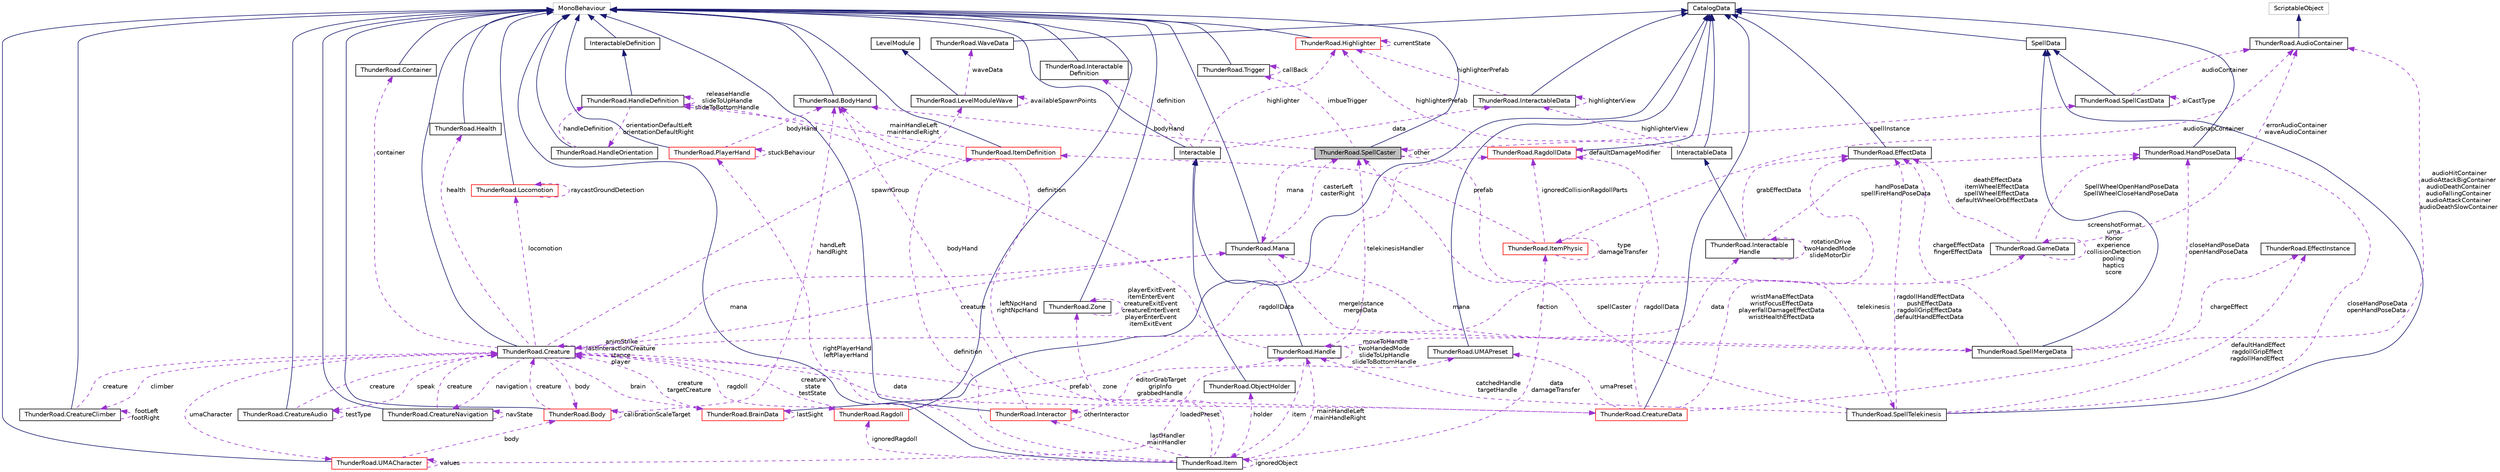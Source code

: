 digraph "ThunderRoad.SpellCaster"
{
 // LATEX_PDF_SIZE
  edge [fontname="Helvetica",fontsize="10",labelfontname="Helvetica",labelfontsize="10"];
  node [fontname="Helvetica",fontsize="10",shape=record];
  Node1 [label="ThunderRoad.SpellCaster",height=0.2,width=0.4,color="black", fillcolor="grey75", style="filled", fontcolor="black",tooltip="Class SpellCaster. Implements the UnityEngine.MonoBehaviour"];
  Node2 -> Node1 [dir="back",color="midnightblue",fontsize="10",style="solid",fontname="Helvetica"];
  Node2 [label="MonoBehaviour",height=0.2,width=0.4,color="grey75", fillcolor="white", style="filled",tooltip=" "];
  Node3 -> Node1 [dir="back",color="darkorchid3",fontsize="10",style="dashed",label=" telekinesis" ,fontname="Helvetica"];
  Node3 [label="ThunderRoad.SpellTelekinesis",height=0.2,width=0.4,color="black", fillcolor="white", style="filled",URL="$class_thunder_road_1_1_spell_telekinesis.html",tooltip="Class SpellTelekinesis. Implements the ThunderRoad.SpellData"];
  Node4 -> Node3 [dir="back",color="midnightblue",fontsize="10",style="solid",fontname="Helvetica"];
  Node4 [label="SpellData",height=0.2,width=0.4,color="black", fillcolor="white", style="filled",URL="$class_thunder_road_1_1_spell_data.html",tooltip="Class SpellData. Implements the ThunderRoad.CatalogData"];
  Node5 -> Node4 [dir="back",color="midnightblue",fontsize="10",style="solid",fontname="Helvetica"];
  Node5 [label="CatalogData",height=0.2,width=0.4,color="black", fillcolor="white", style="filled",URL="$class_thunder_road_1_1_catalog_data.html",tooltip="Class CatalogData."];
  Node6 -> Node3 [dir="back",color="darkorchid3",fontsize="10",style="dashed",label=" ragdollHandEffectData\npushEffectData\nragdollGripEffectData\ndefaultHandEffectData" ,fontname="Helvetica"];
  Node6 [label="ThunderRoad.EffectData",height=0.2,width=0.4,color="black", fillcolor="white", style="filled",URL="$class_thunder_road_1_1_effect_data.html",tooltip="Class EffectData. Implements the ThunderRoad.CatalogData"];
  Node5 -> Node6 [dir="back",color="midnightblue",fontsize="10",style="solid",fontname="Helvetica"];
  Node7 -> Node3 [dir="back",color="darkorchid3",fontsize="10",style="dashed",label=" closeHandPoseData\nopenHandPoseData" ,fontname="Helvetica"];
  Node7 [label="ThunderRoad.HandPoseData",height=0.2,width=0.4,color="black", fillcolor="white", style="filled",URL="$class_thunder_road_1_1_hand_pose_data.html",tooltip="Class HandPoseData. Implements the ThunderRoad.CatalogData"];
  Node5 -> Node7 [dir="back",color="midnightblue",fontsize="10",style="solid",fontname="Helvetica"];
  Node1 -> Node3 [dir="back",color="darkorchid3",fontsize="10",style="dashed",label=" spellCaster" ,fontname="Helvetica"];
  Node8 -> Node3 [dir="back",color="darkorchid3",fontsize="10",style="dashed",label=" catchedHandle\ntargetHandle" ,fontname="Helvetica"];
  Node8 [label="ThunderRoad.Handle",height=0.2,width=0.4,color="black", fillcolor="white", style="filled",URL="$class_thunder_road_1_1_handle.html",tooltip="Class Handle. Implements the ThunderRoad.Interactable"];
  Node9 -> Node8 [dir="back",color="midnightblue",fontsize="10",style="solid",fontname="Helvetica"];
  Node9 [label="Interactable",height=0.2,width=0.4,color="black", fillcolor="white", style="filled",URL="$class_thunder_road_1_1_interactable.html",tooltip="Class Interactable. Implements the UnityEngine.MonoBehaviour"];
  Node2 -> Node9 [dir="back",color="midnightblue",fontsize="10",style="solid",fontname="Helvetica"];
  Node10 -> Node9 [dir="back",color="darkorchid3",fontsize="10",style="dashed",label=" highlighter" ,fontname="Helvetica"];
  Node10 [label="ThunderRoad.Highlighter",height=0.2,width=0.4,color="red", fillcolor="white", style="filled",URL="$class_thunder_road_1_1_highlighter.html",tooltip="Class Highlighter. Implements the UnityEngine.MonoBehaviour"];
  Node2 -> Node10 [dir="back",color="midnightblue",fontsize="10",style="solid",fontname="Helvetica"];
  Node10 -> Node10 [dir="back",color="darkorchid3",fontsize="10",style="dashed",label=" currentState" ,fontname="Helvetica"];
  Node13 -> Node9 [dir="back",color="darkorchid3",fontsize="10",style="dashed",label=" data" ,fontname="Helvetica"];
  Node13 [label="ThunderRoad.InteractableData",height=0.2,width=0.4,color="black", fillcolor="white", style="filled",URL="$class_thunder_road_1_1_interactable_data.html",tooltip="Class InteractableData. Implements the ThunderRoad.CatalogData"];
  Node5 -> Node13 [dir="back",color="midnightblue",fontsize="10",style="solid",fontname="Helvetica"];
  Node10 -> Node13 [dir="back",color="darkorchid3",fontsize="10",style="dashed",label=" highlighterPrefab" ,fontname="Helvetica"];
  Node13 -> Node13 [dir="back",color="darkorchid3",fontsize="10",style="dashed",label=" highlighterView" ,fontname="Helvetica"];
  Node14 -> Node9 [dir="back",color="darkorchid3",fontsize="10",style="dashed",label=" definition" ,fontname="Helvetica"];
  Node14 [label="ThunderRoad.Interactable\lDefinition",height=0.2,width=0.4,color="black", fillcolor="white", style="filled",URL="$class_thunder_road_1_1_interactable_definition.html",tooltip="Class InteractableDefinition. Implements the UnityEngine.MonoBehaviour"];
  Node2 -> Node14 [dir="back",color="midnightblue",fontsize="10",style="solid",fontname="Helvetica"];
  Node15 -> Node8 [dir="back",color="darkorchid3",fontsize="10",style="dashed",label=" definition" ,fontname="Helvetica"];
  Node15 [label="ThunderRoad.HandleDefinition",height=0.2,width=0.4,color="black", fillcolor="white", style="filled",URL="$class_thunder_road_1_1_handle_definition.html",tooltip="Class HandleDefinition. Implements the ThunderRoad.InteractableDefinition"];
  Node16 -> Node15 [dir="back",color="midnightblue",fontsize="10",style="solid",fontname="Helvetica"];
  Node16 [label="InteractableDefinition",height=0.2,width=0.4,color="black", fillcolor="white", style="filled",URL="$class_thunder_road_1_1_interactable_definition.html",tooltip="Class InteractableDefinition. Implements the UnityEngine.MonoBehaviour"];
  Node2 -> Node16 [dir="back",color="midnightblue",fontsize="10",style="solid",fontname="Helvetica"];
  Node17 -> Node15 [dir="back",color="darkorchid3",fontsize="10",style="dashed",label=" orientationDefaultLeft\norientationDefaultRight" ,fontname="Helvetica"];
  Node17 [label="ThunderRoad.HandleOrientation",height=0.2,width=0.4,color="black", fillcolor="white", style="filled",URL="$class_thunder_road_1_1_handle_orientation.html",tooltip="Class HandleOrientation. Implements the UnityEngine.MonoBehaviour"];
  Node2 -> Node17 [dir="back",color="midnightblue",fontsize="10",style="solid",fontname="Helvetica"];
  Node15 -> Node17 [dir="back",color="darkorchid3",fontsize="10",style="dashed",label=" handleDefinition" ,fontname="Helvetica"];
  Node15 -> Node15 [dir="back",color="darkorchid3",fontsize="10",style="dashed",label=" releaseHandle\nslideToUpHandle\nslideToBottomHandle" ,fontname="Helvetica"];
  Node18 -> Node8 [dir="back",color="darkorchid3",fontsize="10",style="dashed",label=" data" ,fontname="Helvetica"];
  Node18 [label="ThunderRoad.Interactable\lHandle",height=0.2,width=0.4,color="black", fillcolor="white", style="filled",URL="$class_thunder_road_1_1_interactable_handle.html",tooltip="Class InteractableHandle. Implements the ThunderRoad.InteractableData"];
  Node19 -> Node18 [dir="back",color="midnightblue",fontsize="10",style="solid",fontname="Helvetica"];
  Node19 [label="InteractableData",height=0.2,width=0.4,color="black", fillcolor="white", style="filled",URL="$class_thunder_road_1_1_interactable_data.html",tooltip="Class InteractableData. Implements the ThunderRoad.CatalogData"];
  Node5 -> Node19 [dir="back",color="midnightblue",fontsize="10",style="solid",fontname="Helvetica"];
  Node10 -> Node19 [dir="back",color="darkorchid3",fontsize="10",style="dashed",label=" highlighterPrefab" ,fontname="Helvetica"];
  Node13 -> Node19 [dir="back",color="darkorchid3",fontsize="10",style="dashed",label=" highlighterView" ,fontname="Helvetica"];
  Node6 -> Node18 [dir="back",color="darkorchid3",fontsize="10",style="dashed",label=" grabEffectData" ,fontname="Helvetica"];
  Node18 -> Node18 [dir="back",color="darkorchid3",fontsize="10",style="dashed",label=" rotationDrive\ntwoHandedMode\nslideMotorDir" ,fontname="Helvetica"];
  Node7 -> Node18 [dir="back",color="darkorchid3",fontsize="10",style="dashed",label=" handPoseData\nspellFireHandPoseData" ,fontname="Helvetica"];
  Node1 -> Node8 [dir="back",color="darkorchid3",fontsize="10",style="dashed",label=" telekinesisHandler" ,fontname="Helvetica"];
  Node8 -> Node8 [dir="back",color="darkorchid3",fontsize="10",style="dashed",label=" moveToHandle\ntwoHandedMode\nslideToUpHandle\nslideToBottomHandle" ,fontname="Helvetica"];
  Node20 -> Node8 [dir="back",color="darkorchid3",fontsize="10",style="dashed",label=" item" ,fontname="Helvetica"];
  Node20 [label="ThunderRoad.Item",height=0.2,width=0.4,color="black", fillcolor="white", style="filled",URL="$class_thunder_road_1_1_item.html",tooltip="Class Item. Implements the UnityEngine.MonoBehaviour"];
  Node2 -> Node20 [dir="back",color="midnightblue",fontsize="10",style="solid",fontname="Helvetica"];
  Node21 -> Node20 [dir="back",color="darkorchid3",fontsize="10",style="dashed",label=" lastHandler\nmainHandler" ,fontname="Helvetica"];
  Node21 [label="ThunderRoad.Interactor",height=0.2,width=0.4,color="red", fillcolor="white", style="filled",URL="$class_thunder_road_1_1_interactor.html",tooltip="Class Interactor. Implements the UnityEngine.MonoBehaviour"];
  Node2 -> Node21 [dir="back",color="midnightblue",fontsize="10",style="solid",fontname="Helvetica"];
  Node21 -> Node21 [dir="back",color="darkorchid3",fontsize="10",style="dashed",label=" otherInteractor" ,fontname="Helvetica"];
  Node8 -> Node21 [dir="back",color="darkorchid3",fontsize="10",style="dashed",label=" editorGrabTarget\ngripInfo\ngrabbedHandle" ,fontname="Helvetica"];
  Node23 -> Node21 [dir="back",color="darkorchid3",fontsize="10",style="dashed",label=" bodyHand" ,fontname="Helvetica"];
  Node23 [label="ThunderRoad.BodyHand",height=0.2,width=0.4,color="black", fillcolor="white", style="filled",URL="$class_thunder_road_1_1_body_hand.html",tooltip="Class BodyHand. Implements the UnityEngine.MonoBehaviour"];
  Node2 -> Node23 [dir="back",color="midnightblue",fontsize="10",style="solid",fontname="Helvetica"];
  Node24 -> Node20 [dir="back",color="darkorchid3",fontsize="10",style="dashed",label=" definition" ,fontname="Helvetica"];
  Node24 [label="ThunderRoad.ItemDefinition",height=0.2,width=0.4,color="red", fillcolor="white", style="filled",URL="$class_thunder_road_1_1_item_definition.html",tooltip="Class ItemDefinition. Implements the UnityEngine.MonoBehaviour"];
  Node2 -> Node24 [dir="back",color="midnightblue",fontsize="10",style="solid",fontname="Helvetica"];
  Node15 -> Node24 [dir="back",color="darkorchid3",fontsize="10",style="dashed",label=" mainHandleLeft\nmainHandleRight" ,fontname="Helvetica"];
  Node26 -> Node20 [dir="back",color="darkorchid3",fontsize="10",style="dashed",label=" ignoredRagdoll" ,fontname="Helvetica"];
  Node26 [label="ThunderRoad.Ragdoll",height=0.2,width=0.4,color="red", fillcolor="white", style="filled",URL="$class_thunder_road_1_1_ragdoll.html",tooltip="Class Ragdoll. Implements the UnityEngine.MonoBehaviour"];
  Node2 -> Node26 [dir="back",color="midnightblue",fontsize="10",style="solid",fontname="Helvetica"];
  Node27 -> Node26 [dir="back",color="darkorchid3",fontsize="10",style="dashed",label=" ragdollData" ,fontname="Helvetica"];
  Node27 [label="ThunderRoad.RagdollData",height=0.2,width=0.4,color="red", fillcolor="white", style="filled",URL="$class_thunder_road_1_1_ragdoll_data.html",tooltip="Class RagdollData. Implements the ThunderRoad.CatalogData"];
  Node5 -> Node27 [dir="back",color="midnightblue",fontsize="10",style="solid",fontname="Helvetica"];
  Node27 -> Node27 [dir="back",color="darkorchid3",fontsize="10",style="dashed",label=" defaultDamageModifier" ,fontname="Helvetica"];
  Node47 -> Node26 [dir="back",color="darkorchid3",fontsize="10",style="dashed",label=" creature\nstate\ntestState" ,fontname="Helvetica"];
  Node47 [label="ThunderRoad.Creature",height=0.2,width=0.4,color="black", fillcolor="white", style="filled",URL="$class_thunder_road_1_1_creature.html",tooltip="Class Creature. Implements the UnityEngine.MonoBehaviour"];
  Node2 -> Node47 [dir="back",color="midnightblue",fontsize="10",style="solid",fontname="Helvetica"];
  Node48 -> Node47 [dir="back",color="darkorchid3",fontsize="10",style="dashed",label=" climber" ,fontname="Helvetica"];
  Node48 [label="ThunderRoad.CreatureClimber",height=0.2,width=0.4,color="black", fillcolor="white", style="filled",URL="$class_thunder_road_1_1_creature_climber.html",tooltip="Class CreatureClimber. Implements the UnityEngine.MonoBehaviour"];
  Node2 -> Node48 [dir="back",color="midnightblue",fontsize="10",style="solid",fontname="Helvetica"];
  Node48 -> Node48 [dir="back",color="darkorchid3",fontsize="10",style="dashed",label=" footLeft\nfootRight" ,fontname="Helvetica"];
  Node47 -> Node48 [dir="back",color="darkorchid3",fontsize="10",style="dashed",label=" creature" ,fontname="Helvetica"];
  Node49 -> Node47 [dir="back",color="darkorchid3",fontsize="10",style="dashed",label=" health" ,fontname="Helvetica"];
  Node49 [label="ThunderRoad.Health",height=0.2,width=0.4,color="black", fillcolor="white", style="filled",URL="$class_thunder_road_1_1_health.html",tooltip="Class Health. Implements the UnityEngine.MonoBehaviour"];
  Node2 -> Node49 [dir="back",color="midnightblue",fontsize="10",style="solid",fontname="Helvetica"];
  Node50 -> Node47 [dir="back",color="darkorchid3",fontsize="10",style="dashed",label=" faction" ,fontname="Helvetica"];
  Node50 [label="ThunderRoad.GameData",height=0.2,width=0.4,color="black", fillcolor="white", style="filled",URL="$class_thunder_road_1_1_game_data.html",tooltip="Class GameData."];
  Node50 -> Node50 [dir="back",color="darkorchid3",fontsize="10",style="dashed",label=" screenshotFormat\numa\nhonor\nexperience\ncollisionDetection\npooling\nhaptics\nscore" ,fontname="Helvetica"];
  Node6 -> Node50 [dir="back",color="darkorchid3",fontsize="10",style="dashed",label=" deathEffectData\nitemWheelEffectData\nspellWheelEffectData\ndefaultWheelOrbEffectData" ,fontname="Helvetica"];
  Node7 -> Node50 [dir="back",color="darkorchid3",fontsize="10",style="dashed",label=" SpellWheelOpenHandPoseData\nSpellWheelCloseHandPoseData" ,fontname="Helvetica"];
  Node38 -> Node50 [dir="back",color="darkorchid3",fontsize="10",style="dashed",label=" errorAudioContainer\nwaveAudioContainer" ,fontname="Helvetica"];
  Node38 [label="ThunderRoad.AudioContainer",height=0.2,width=0.4,color="black", fillcolor="white", style="filled",URL="$class_thunder_road_1_1_audio_container.html",tooltip="Class AudioContainer. Implements the UnityEngine.ScriptableObject"];
  Node39 -> Node38 [dir="back",color="midnightblue",fontsize="10",style="solid",fontname="Helvetica"];
  Node39 [label="ScriptableObject",height=0.2,width=0.4,color="grey75", fillcolor="white", style="filled",tooltip=" "];
  Node51 -> Node47 [dir="back",color="darkorchid3",fontsize="10",style="dashed",label=" spawnGroup" ,fontname="Helvetica"];
  Node51 [label="ThunderRoad.LevelModuleWave",height=0.2,width=0.4,color="black", fillcolor="white", style="filled",URL="$class_thunder_road_1_1_level_module_wave.html",tooltip="Class LevelModuleWave. Implements the ThunderRoad.LevelModule"];
  Node52 -> Node51 [dir="back",color="midnightblue",fontsize="10",style="solid",fontname="Helvetica"];
  Node52 [label="LevelModule",height=0.2,width=0.4,color="black", fillcolor="white", style="filled",URL="$class_thunder_road_1_1_level_module.html",tooltip="Class LevelModule."];
  Node51 -> Node51 [dir="back",color="darkorchid3",fontsize="10",style="dashed",label=" availableSpawnPoints" ,fontname="Helvetica"];
  Node53 -> Node51 [dir="back",color="darkorchid3",fontsize="10",style="dashed",label=" waveData" ,fontname="Helvetica"];
  Node53 [label="ThunderRoad.WaveData",height=0.2,width=0.4,color="black", fillcolor="white", style="filled",URL="$class_thunder_road_1_1_wave_data.html",tooltip="Class WaveData. Implements the ThunderRoad.CatalogData"];
  Node5 -> Node53 [dir="back",color="midnightblue",fontsize="10",style="solid",fontname="Helvetica"];
  Node54 -> Node47 [dir="back",color="darkorchid3",fontsize="10",style="dashed",label=" data" ,fontname="Helvetica"];
  Node54 [label="ThunderRoad.CreatureData",height=0.2,width=0.4,color="red", fillcolor="white", style="filled",URL="$class_thunder_road_1_1_creature_data.html",tooltip="Class CreatureData. Implements the ThunderRoad.CatalogData"];
  Node5 -> Node54 [dir="back",color="midnightblue",fontsize="10",style="solid",fontname="Helvetica"];
  Node27 -> Node54 [dir="back",color="darkorchid3",fontsize="10",style="dashed",label=" ragdollData" ,fontname="Helvetica"];
  Node6 -> Node54 [dir="back",color="darkorchid3",fontsize="10",style="dashed",label=" wristManaEffectData\nwristFocusEffectData\nplayerFallDamageEffectData\nwristHealthEffectData" ,fontname="Helvetica"];
  Node55 -> Node54 [dir="back",color="darkorchid3",fontsize="10",style="dashed",label=" umaPreset" ,fontname="Helvetica"];
  Node55 [label="ThunderRoad.UMAPreset",height=0.2,width=0.4,color="black", fillcolor="white", style="filled",URL="$class_thunder_road_1_1_u_m_a_preset.html",tooltip="Class UMAPreset. Implements the ThunderRoad.CatalogData"];
  Node5 -> Node55 [dir="back",color="midnightblue",fontsize="10",style="solid",fontname="Helvetica"];
  Node38 -> Node54 [dir="back",color="darkorchid3",fontsize="10",style="dashed",label=" audioHitContainer\naudioAttackBigContainer\naudioDeathContainer\naudioFallingContainer\naudioAttackContainer\naudioDeathSlowContainer" ,fontname="Helvetica"];
  Node47 -> Node54 [dir="back",color="darkorchid3",fontsize="10",style="dashed",label=" prefab" ,fontname="Helvetica"];
  Node57 -> Node47 [dir="back",color="darkorchid3",fontsize="10",style="dashed",label=" locomotion" ,fontname="Helvetica"];
  Node57 [label="ThunderRoad.Locomotion",height=0.2,width=0.4,color="red", fillcolor="white", style="filled",URL="$class_thunder_road_1_1_locomotion.html",tooltip="Class Locomotion. Implements the UnityEngine.MonoBehaviour"];
  Node2 -> Node57 [dir="back",color="midnightblue",fontsize="10",style="solid",fontname="Helvetica"];
  Node57 -> Node57 [dir="back",color="darkorchid3",fontsize="10",style="dashed",label=" raycastGroundDetection" ,fontname="Helvetica"];
  Node26 -> Node47 [dir="back",color="darkorchid3",fontsize="10",style="dashed",label=" ragdoll" ,fontname="Helvetica"];
  Node62 -> Node47 [dir="back",color="darkorchid3",fontsize="10",style="dashed",label=" body" ,fontname="Helvetica"];
  Node62 [label="ThunderRoad.Body",height=0.2,width=0.4,color="red", fillcolor="white", style="filled",URL="$class_thunder_road_1_1_body.html",tooltip="Class Body. Implements the UnityEngine.MonoBehaviour"];
  Node2 -> Node62 [dir="back",color="midnightblue",fontsize="10",style="solid",fontname="Helvetica"];
  Node62 -> Node62 [dir="back",color="darkorchid3",fontsize="10",style="dashed",label=" calibrationScaleTarget" ,fontname="Helvetica"];
  Node47 -> Node62 [dir="back",color="darkorchid3",fontsize="10",style="dashed",label=" creature" ,fontname="Helvetica"];
  Node23 -> Node62 [dir="back",color="darkorchid3",fontsize="10",style="dashed",label=" handLeft\nhandRight" ,fontname="Helvetica"];
  Node73 -> Node47 [dir="back",color="darkorchid3",fontsize="10",style="dashed",label=" speak" ,fontname="Helvetica"];
  Node73 [label="ThunderRoad.CreatureAudio",height=0.2,width=0.4,color="black", fillcolor="white", style="filled",URL="$class_thunder_road_1_1_creature_audio.html",tooltip="Class CreatureAudio. Implements the UnityEngine.MonoBehaviour"];
  Node2 -> Node73 [dir="back",color="midnightblue",fontsize="10",style="solid",fontname="Helvetica"];
  Node73 -> Node73 [dir="back",color="darkorchid3",fontsize="10",style="dashed",label=" testType" ,fontname="Helvetica"];
  Node47 -> Node73 [dir="back",color="darkorchid3",fontsize="10",style="dashed",label=" creature" ,fontname="Helvetica"];
  Node47 -> Node47 [dir="back",color="darkorchid3",fontsize="10",style="dashed",label=" animStrike\nlastInteractionCreature\nstance\nplayer" ,fontname="Helvetica"];
  Node74 -> Node47 [dir="back",color="darkorchid3",fontsize="10",style="dashed",label=" mana" ,fontname="Helvetica"];
  Node74 [label="ThunderRoad.Mana",height=0.2,width=0.4,color="black", fillcolor="white", style="filled",URL="$class_thunder_road_1_1_mana.html",tooltip="Class Mana. Implements the UnityEngine.MonoBehaviour"];
  Node2 -> Node74 [dir="back",color="midnightblue",fontsize="10",style="solid",fontname="Helvetica"];
  Node75 -> Node74 [dir="back",color="darkorchid3",fontsize="10",style="dashed",label=" mergeInstance\nmergeData" ,fontname="Helvetica"];
  Node75 [label="ThunderRoad.SpellMergeData",height=0.2,width=0.4,color="black", fillcolor="white", style="filled",URL="$class_thunder_road_1_1_spell_merge_data.html",tooltip="Class SpellMergeData. Implements the ThunderRoad.SpellData"];
  Node4 -> Node75 [dir="back",color="midnightblue",fontsize="10",style="solid",fontname="Helvetica"];
  Node6 -> Node75 [dir="back",color="darkorchid3",fontsize="10",style="dashed",label=" chargeEffectData\nfingerEffectData" ,fontname="Helvetica"];
  Node7 -> Node75 [dir="back",color="darkorchid3",fontsize="10",style="dashed",label=" closeHandPoseData\nopenHandPoseData" ,fontname="Helvetica"];
  Node74 -> Node75 [dir="back",color="darkorchid3",fontsize="10",style="dashed",label=" mana" ,fontname="Helvetica"];
  Node32 -> Node75 [dir="back",color="darkorchid3",fontsize="10",style="dashed",label=" chargeEffect" ,fontname="Helvetica"];
  Node32 [label="ThunderRoad.EffectInstance",height=0.2,width=0.4,color="black", fillcolor="white", style="filled",URL="$class_thunder_road_1_1_effect_instance.html",tooltip="Class EffectInstance."];
  Node1 -> Node74 [dir="back",color="darkorchid3",fontsize="10",style="dashed",label=" casterLeft\ncasterRight" ,fontname="Helvetica"];
  Node47 -> Node74 [dir="back",color="darkorchid3",fontsize="10",style="dashed",label=" creature" ,fontname="Helvetica"];
  Node76 -> Node47 [dir="back",color="darkorchid3",fontsize="10",style="dashed",label=" umaCharacter" ,fontname="Helvetica"];
  Node76 [label="ThunderRoad.UMACharacter",height=0.2,width=0.4,color="red", fillcolor="white", style="filled",URL="$class_thunder_road_1_1_u_m_a_character.html",tooltip="Class UMACharacter. Implements the UnityEngine.MonoBehaviour"];
  Node2 -> Node76 [dir="back",color="midnightblue",fontsize="10",style="solid",fontname="Helvetica"];
  Node55 -> Node76 [dir="back",color="darkorchid3",fontsize="10",style="dashed",label=" loadedPreset" ,fontname="Helvetica"];
  Node62 -> Node76 [dir="back",color="darkorchid3",fontsize="10",style="dashed",label=" body" ,fontname="Helvetica"];
  Node76 -> Node76 [dir="back",color="darkorchid3",fontsize="10",style="dashed",label=" values" ,fontname="Helvetica"];
  Node77 -> Node47 [dir="back",color="darkorchid3",fontsize="10",style="dashed",label=" container" ,fontname="Helvetica"];
  Node77 [label="ThunderRoad.Container",height=0.2,width=0.4,color="black", fillcolor="white", style="filled",URL="$class_thunder_road_1_1_container.html",tooltip="Class Container. Implements the UnityEngine.MonoBehaviour"];
  Node2 -> Node77 [dir="back",color="midnightblue",fontsize="10",style="solid",fontname="Helvetica"];
  Node78 -> Node47 [dir="back",color="darkorchid3",fontsize="10",style="dashed",label=" brain" ,fontname="Helvetica"];
  Node78 [label="ThunderRoad.BrainData",height=0.2,width=0.4,color="red", fillcolor="white", style="filled",URL="$class_thunder_road_1_1_brain_data.html",tooltip="Class BrainData. Implements the ThunderRoad.CatalogData"];
  Node5 -> Node78 [dir="back",color="midnightblue",fontsize="10",style="solid",fontname="Helvetica"];
  Node47 -> Node78 [dir="back",color="darkorchid3",fontsize="10",style="dashed",label=" creature\ntargetCreature" ,fontname="Helvetica"];
  Node78 -> Node78 [dir="back",color="darkorchid3",fontsize="10",style="dashed",label=" lastSight" ,fontname="Helvetica"];
  Node86 -> Node47 [dir="back",color="darkorchid3",fontsize="10",style="dashed",label=" navigation" ,fontname="Helvetica"];
  Node86 [label="ThunderRoad.CreatureNavigation",height=0.2,width=0.4,color="black", fillcolor="white", style="filled",URL="$class_thunder_road_1_1_creature_navigation.html",tooltip="Class CreatureNavigation. Implements the UnityEngine.MonoBehaviour"];
  Node2 -> Node86 [dir="back",color="midnightblue",fontsize="10",style="solid",fontname="Helvetica"];
  Node47 -> Node86 [dir="back",color="darkorchid3",fontsize="10",style="dashed",label=" creature" ,fontname="Helvetica"];
  Node86 -> Node86 [dir="back",color="darkorchid3",fontsize="10",style="dashed",label=" navState" ,fontname="Helvetica"];
  Node87 -> Node20 [dir="back",color="darkorchid3",fontsize="10",style="dashed",label=" data\ndamageTransfer" ,fontname="Helvetica"];
  Node87 [label="ThunderRoad.ItemPhysic",height=0.2,width=0.4,color="red", fillcolor="white", style="filled",URL="$class_thunder_road_1_1_item_physic.html",tooltip="Class ItemPhysic. Implements the ThunderRoad.ItemData"];
  Node27 -> Node87 [dir="back",color="darkorchid3",fontsize="10",style="dashed",label=" ignoredCollisionRagdollParts" ,fontname="Helvetica"];
  Node24 -> Node87 [dir="back",color="darkorchid3",fontsize="10",style="dashed",label=" prefab" ,fontname="Helvetica"];
  Node38 -> Node87 [dir="back",color="darkorchid3",fontsize="10",style="dashed",label=" audioSnapContainer" ,fontname="Helvetica"];
  Node87 -> Node87 [dir="back",color="darkorchid3",fontsize="10",style="dashed",label=" type\ndamageTransfer" ,fontname="Helvetica"];
  Node90 -> Node20 [dir="back",color="darkorchid3",fontsize="10",style="dashed",label=" holder" ,fontname="Helvetica"];
  Node90 [label="ThunderRoad.ObjectHolder",height=0.2,width=0.4,color="black", fillcolor="white", style="filled",URL="$class_thunder_road_1_1_object_holder.html",tooltip="Class ObjectHolder. Implements the ThunderRoad.Interactable"];
  Node9 -> Node90 [dir="back",color="midnightblue",fontsize="10",style="solid",fontname="Helvetica"];
  Node8 -> Node20 [dir="back",color="darkorchid3",fontsize="10",style="dashed",label=" mainHandleLeft\nmainHandleRight" ,fontname="Helvetica"];
  Node20 -> Node20 [dir="back",color="darkorchid3",fontsize="10",style="dashed",label=" ignoredObject" ,fontname="Helvetica"];
  Node91 -> Node20 [dir="back",color="darkorchid3",fontsize="10",style="dashed",label=" zone" ,fontname="Helvetica"];
  Node91 [label="ThunderRoad.Zone",height=0.2,width=0.4,color="black", fillcolor="white", style="filled",URL="$class_thunder_road_1_1_zone.html",tooltip="Class Zone. Implements the UnityEngine.MonoBehaviour"];
  Node2 -> Node91 [dir="back",color="midnightblue",fontsize="10",style="solid",fontname="Helvetica"];
  Node91 -> Node91 [dir="back",color="darkorchid3",fontsize="10",style="dashed",label=" playerExitEvent\nitemEnterEvent\ncreatureExitEvent\ncreatureEnterEvent\nplayerEnterEvent\nitemExitEvent" ,fontname="Helvetica"];
  Node23 -> Node20 [dir="back",color="darkorchid3",fontsize="10",style="dashed",label=" leftNpcHand\nrightNpcHand" ,fontname="Helvetica"];
  Node66 -> Node20 [dir="back",color="darkorchid3",fontsize="10",style="dashed",label=" rightPlayerHand\nleftPlayerHand" ,fontname="Helvetica"];
  Node66 [label="ThunderRoad.PlayerHand",height=0.2,width=0.4,color="red", fillcolor="white", style="filled",URL="$class_thunder_road_1_1_player_hand.html",tooltip="Class PlayerHand. Implements the UnityEngine.MonoBehaviour"];
  Node2 -> Node66 [dir="back",color="midnightblue",fontsize="10",style="solid",fontname="Helvetica"];
  Node23 -> Node66 [dir="back",color="darkorchid3",fontsize="10",style="dashed",label=" bodyHand" ,fontname="Helvetica"];
  Node66 -> Node66 [dir="back",color="darkorchid3",fontsize="10",style="dashed",label=" stuckBehaviour" ,fontname="Helvetica"];
  Node32 -> Node3 [dir="back",color="darkorchid3",fontsize="10",style="dashed",label=" defaultHandEffect\nragdollGripEffect\nragdollHandEffect" ,fontname="Helvetica"];
  Node1 -> Node1 [dir="back",color="darkorchid3",fontsize="10",style="dashed",label=" other" ,fontname="Helvetica"];
  Node40 -> Node1 [dir="back",color="darkorchid3",fontsize="10",style="dashed",label=" spellInstance" ,fontname="Helvetica"];
  Node40 [label="ThunderRoad.SpellCastData",height=0.2,width=0.4,color="black", fillcolor="white", style="filled",URL="$class_thunder_road_1_1_spell_cast_data.html",tooltip="Class SpellCastData. Implements the ThunderRoad.SpellData"];
  Node4 -> Node40 [dir="back",color="midnightblue",fontsize="10",style="solid",fontname="Helvetica"];
  Node38 -> Node40 [dir="back",color="darkorchid3",fontsize="10",style="dashed",label=" audioContainer" ,fontname="Helvetica"];
  Node40 -> Node40 [dir="back",color="darkorchid3",fontsize="10",style="dashed",label=" aiCastType" ,fontname="Helvetica"];
  Node74 -> Node1 [dir="back",color="darkorchid3",fontsize="10",style="dashed",label=" mana" ,fontname="Helvetica"];
  Node92 -> Node1 [dir="back",color="darkorchid3",fontsize="10",style="dashed",label=" imbueTrigger" ,fontname="Helvetica"];
  Node92 [label="ThunderRoad.Trigger",height=0.2,width=0.4,color="black", fillcolor="white", style="filled",URL="$class_thunder_road_1_1_trigger.html",tooltip="Class Trigger. Implements the UnityEngine.MonoBehaviour"];
  Node2 -> Node92 [dir="back",color="midnightblue",fontsize="10",style="solid",fontname="Helvetica"];
  Node92 -> Node92 [dir="back",color="darkorchid3",fontsize="10",style="dashed",label=" callBack" ,fontname="Helvetica"];
  Node23 -> Node1 [dir="back",color="darkorchid3",fontsize="10",style="dashed",label=" bodyHand" ,fontname="Helvetica"];
}
